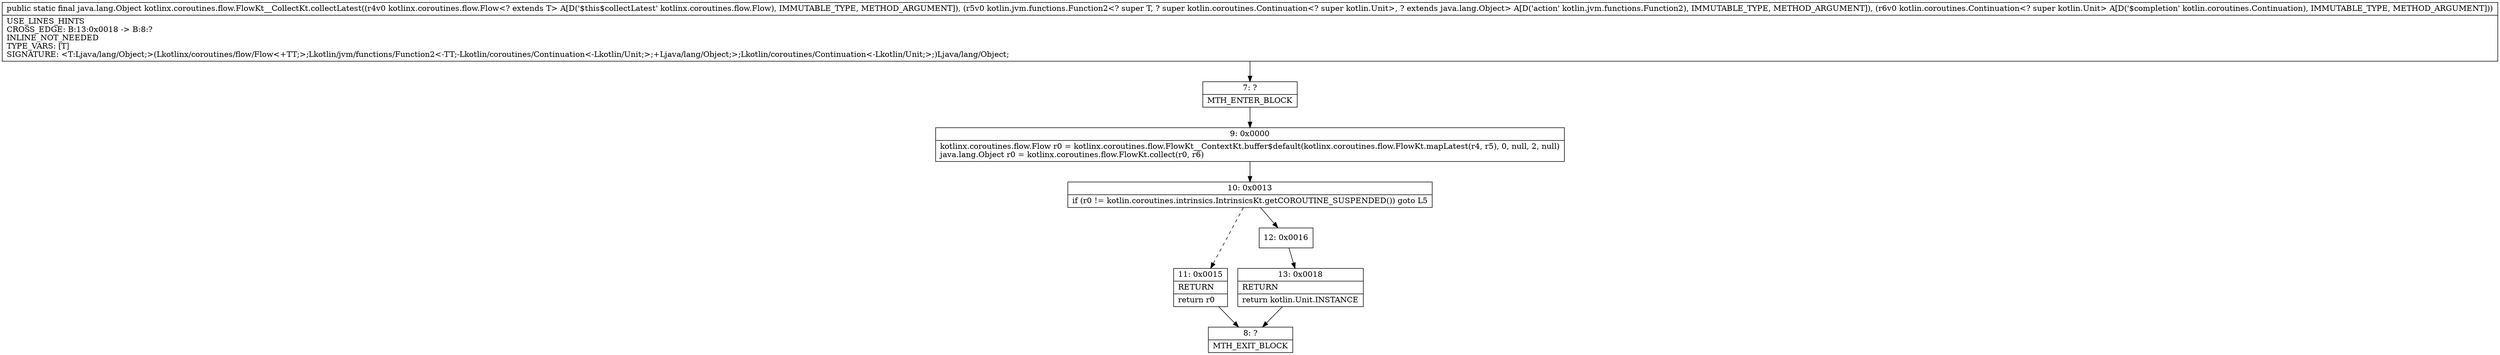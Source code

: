 digraph "CFG forkotlinx.coroutines.flow.FlowKt__CollectKt.collectLatest(Lkotlinx\/coroutines\/flow\/Flow;Lkotlin\/jvm\/functions\/Function2;Lkotlin\/coroutines\/Continuation;)Ljava\/lang\/Object;" {
Node_7 [shape=record,label="{7\:\ ?|MTH_ENTER_BLOCK\l}"];
Node_9 [shape=record,label="{9\:\ 0x0000|kotlinx.coroutines.flow.Flow r0 = kotlinx.coroutines.flow.FlowKt__ContextKt.buffer$default(kotlinx.coroutines.flow.FlowKt.mapLatest(r4, r5), 0, null, 2, null)\ljava.lang.Object r0 = kotlinx.coroutines.flow.FlowKt.collect(r0, r6)\l}"];
Node_10 [shape=record,label="{10\:\ 0x0013|if (r0 != kotlin.coroutines.intrinsics.IntrinsicsKt.getCOROUTINE_SUSPENDED()) goto L5\l}"];
Node_11 [shape=record,label="{11\:\ 0x0015|RETURN\l|return r0\l}"];
Node_8 [shape=record,label="{8\:\ ?|MTH_EXIT_BLOCK\l}"];
Node_12 [shape=record,label="{12\:\ 0x0016}"];
Node_13 [shape=record,label="{13\:\ 0x0018|RETURN\l|return kotlin.Unit.INSTANCE\l}"];
MethodNode[shape=record,label="{public static final java.lang.Object kotlinx.coroutines.flow.FlowKt__CollectKt.collectLatest((r4v0 kotlinx.coroutines.flow.Flow\<? extends T\> A[D('$this$collectLatest' kotlinx.coroutines.flow.Flow), IMMUTABLE_TYPE, METHOD_ARGUMENT]), (r5v0 kotlin.jvm.functions.Function2\<? super T, ? super kotlin.coroutines.Continuation\<? super kotlin.Unit\>, ? extends java.lang.Object\> A[D('action' kotlin.jvm.functions.Function2), IMMUTABLE_TYPE, METHOD_ARGUMENT]), (r6v0 kotlin.coroutines.Continuation\<? super kotlin.Unit\> A[D('$completion' kotlin.coroutines.Continuation), IMMUTABLE_TYPE, METHOD_ARGUMENT]))  | USE_LINES_HINTS\lCROSS_EDGE: B:13:0x0018 \-\> B:8:?\lINLINE_NOT_NEEDED\lTYPE_VARS: [T]\lSIGNATURE: \<T:Ljava\/lang\/Object;\>(Lkotlinx\/coroutines\/flow\/Flow\<+TT;\>;Lkotlin\/jvm\/functions\/Function2\<\-TT;\-Lkotlin\/coroutines\/Continuation\<\-Lkotlin\/Unit;\>;+Ljava\/lang\/Object;\>;Lkotlin\/coroutines\/Continuation\<\-Lkotlin\/Unit;\>;)Ljava\/lang\/Object;\l}"];
MethodNode -> Node_7;Node_7 -> Node_9;
Node_9 -> Node_10;
Node_10 -> Node_11[style=dashed];
Node_10 -> Node_12;
Node_11 -> Node_8;
Node_12 -> Node_13;
Node_13 -> Node_8;
}


